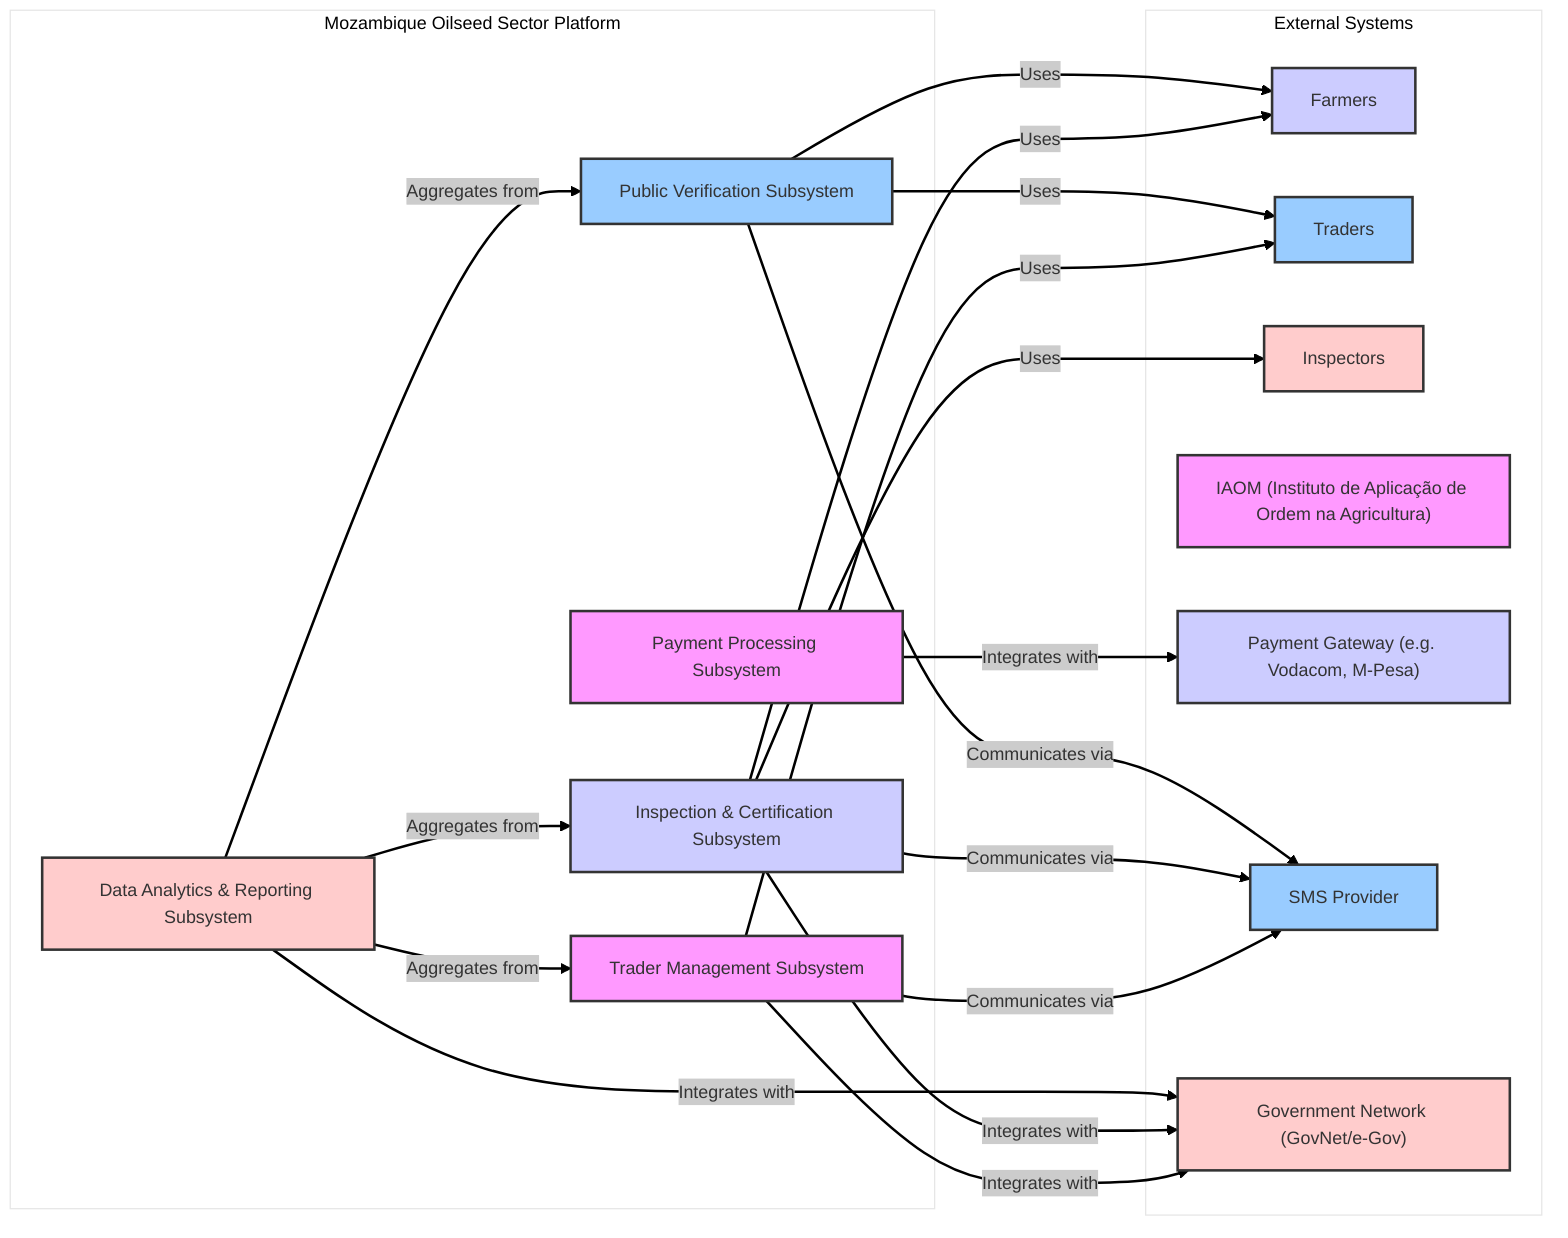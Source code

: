 ---
config:
  theme: neo
  layout: dagre
---
flowchart LR
 subgraph System_Boundary["Mozambique Oilseed Sector Platform"]
        A["Trader Management Subsystem"]
        B["Inspection & Certification Subsystem"]
        C["Public Verification Subsystem"]
        D["Data Analytics & Reporting Subsystem"]
        E["Payment Processing Subsystem"]
  end
 subgraph External_Systems["External Systems"]
        X1["Farmers"]
        X2["Traders"]
        X3["Inspectors"]
        X4["IAOM (Instituto de Aplicação de Ordem na Agricultura)"]
        X5["Payment Gateway (e.g. Vodacom, M-Pesa)"]
        X6["SMS Provider"]
        X7["Government Network (GovNet/e-Gov)"]
  end
    A -- Uses --> X2
    B -- Uses --> X1 & X3
    C -- Uses --> X2 & X1
    D -- Aggregates from --> A & B & C
    E -- Integrates with --> X5
    A -- Communicates via --> X6
    B -- Communicates via --> X6
    C -- Communicates via --> X6
    A -- Integrates with --> X7
    B -- Integrates with --> X7
    D -- Integrates with --> X7
    style A fill:#f9f,stroke:#333,stroke-width:2px
    style B fill:#ccf,stroke:#333,stroke-width:2px
    style C fill:#9cf,stroke:#333,stroke-width:2px
    style D fill:#fcc,stroke:#333,stroke-width:2px
    style E fill:#f9f,stroke:#333,stroke-width:2px
    style X1 fill:#ccf,stroke:#333,stroke-width:2px
    style X2 fill:#9cf,stroke:#333,stroke-width:2px
    style X3 fill:#fcc,stroke:#333,stroke-width:2px
    style X4 fill:#f9f,stroke:#333,stroke-width:2px
    style X5 fill:#ccf,stroke:#333,stroke-width:2px
    style X6 fill:#9cf,stroke:#333,stroke-width:2px
    style X7 fill:#fcc,stroke:#333,stroke-width:2px